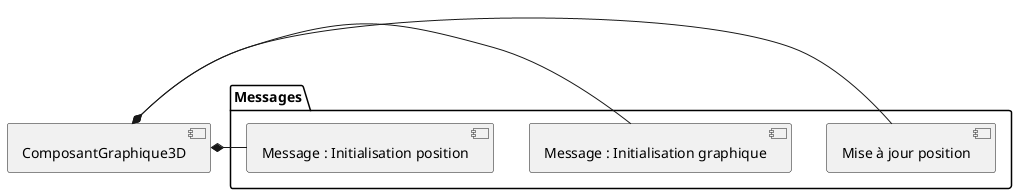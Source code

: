 @startuml

component ComposantGraphique3D as compGraph

package Messages {
    component "Mise à jour position" as majPos
    component "Message : Initialisation graphique" as initGraph
    component "Message : Initialisation position" as initPos
}

compGraph *- majPos
compGraph *- initGraph
compGraph *- initPos

@enduml